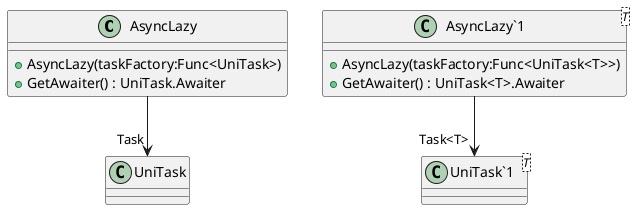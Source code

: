 @startuml
class AsyncLazy {
    + AsyncLazy(taskFactory:Func<UniTask>)
    + GetAwaiter() : UniTask.Awaiter
}
class "AsyncLazy`1"<T> {
    + AsyncLazy(taskFactory:Func<UniTask<T>>)
    + GetAwaiter() : UniTask<T>.Awaiter
}
class "UniTask`1"<T> {
}
AsyncLazy --> "Task" UniTask
"AsyncLazy`1" --> "Task<T>" "UniTask`1"
@enduml
